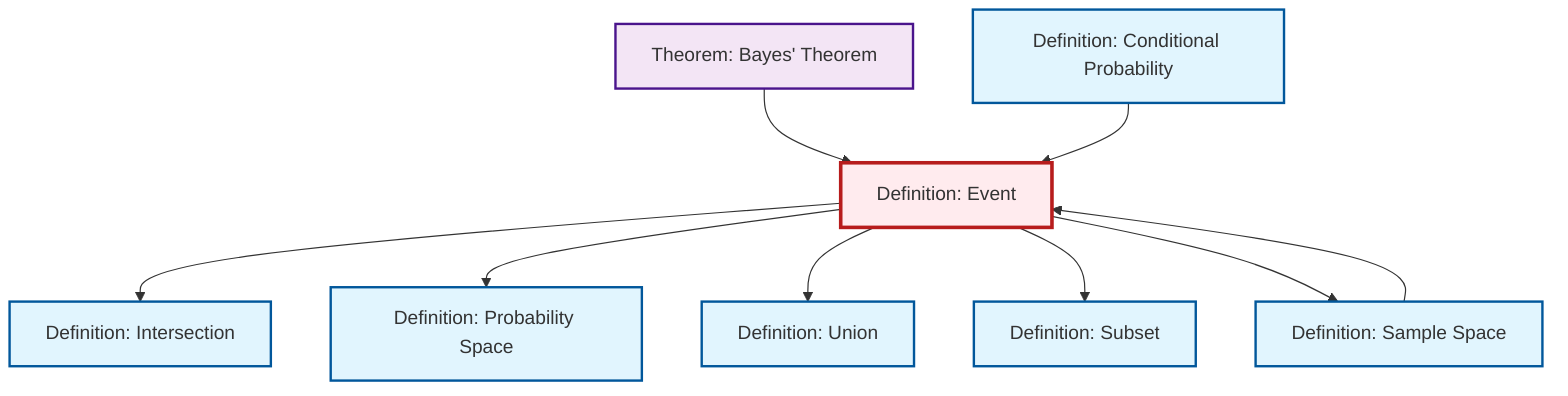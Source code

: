 graph TD
    classDef definition fill:#e1f5fe,stroke:#01579b,stroke-width:2px
    classDef theorem fill:#f3e5f5,stroke:#4a148c,stroke-width:2px
    classDef axiom fill:#fff3e0,stroke:#e65100,stroke-width:2px
    classDef example fill:#e8f5e9,stroke:#1b5e20,stroke-width:2px
    classDef current fill:#ffebee,stroke:#b71c1c,stroke-width:3px
    def-probability-space["Definition: Probability Space"]:::definition
    def-subset["Definition: Subset"]:::definition
    def-union["Definition: Union"]:::definition
    def-event["Definition: Event"]:::definition
    def-intersection["Definition: Intersection"]:::definition
    def-conditional-probability["Definition: Conditional Probability"]:::definition
    def-sample-space["Definition: Sample Space"]:::definition
    thm-bayes["Theorem: Bayes' Theorem"]:::theorem
    def-event --> def-intersection
    def-event --> def-probability-space
    thm-bayes --> def-event
    def-event --> def-union
    def-conditional-probability --> def-event
    def-sample-space --> def-event
    def-event --> def-subset
    def-event --> def-sample-space
    class def-event current
